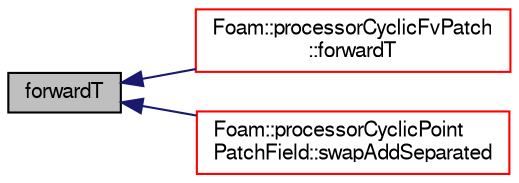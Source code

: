 digraph "forwardT"
{
  bgcolor="transparent";
  edge [fontname="FreeSans",fontsize="10",labelfontname="FreeSans",labelfontsize="10"];
  node [fontname="FreeSans",fontsize="10",shape=record];
  rankdir="LR";
  Node1752 [label="forwardT",height=0.2,width=0.4,color="black", fillcolor="grey75", style="filled", fontcolor="black"];
  Node1752 -> Node1753 [dir="back",color="midnightblue",fontsize="10",style="solid",fontname="FreeSans"];
  Node1753 [label="Foam::processorCyclicFvPatch\l::forwardT",height=0.2,width=0.4,color="red",URL="$a22830.html#ae135c648b81be5732b7634127e41608d",tooltip="Return face transformation tensor. "];
  Node1752 -> Node1755 [dir="back",color="midnightblue",fontsize="10",style="solid",fontname="FreeSans"];
  Node1755 [label="Foam::processorCyclicPoint\lPatchField::swapAddSeparated",height=0.2,width=0.4,color="red",URL="$a26602.html#a3aae157a027e0aa964e285d768f7ec86",tooltip="Complete swap of patch point values and add to local values. "];
}
